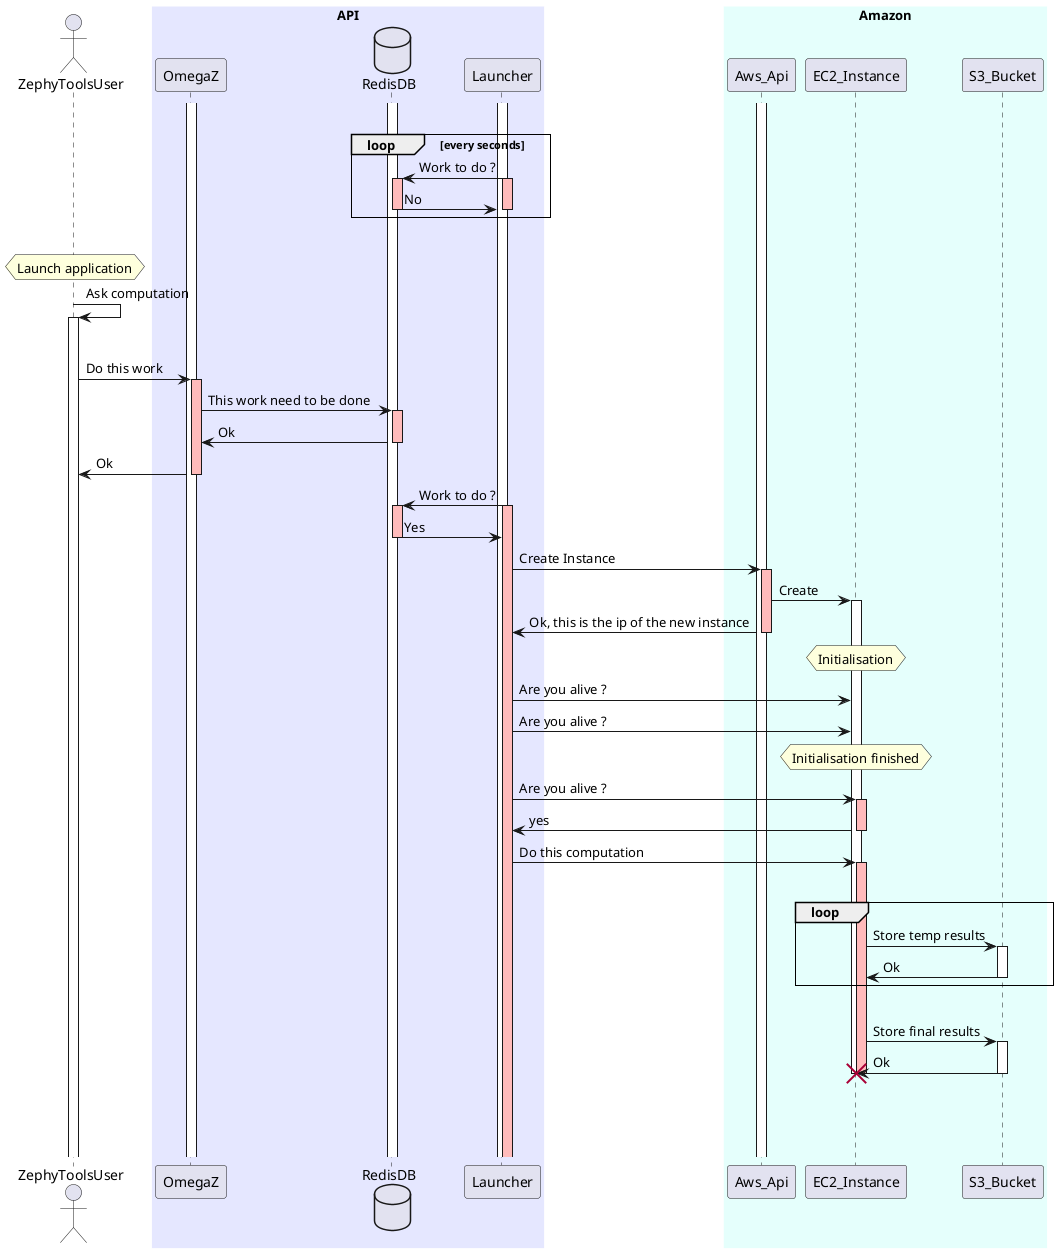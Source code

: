 @startuml
skinparam sequenceBoxBorderColor white
skinparam shadowing false
skinparam sequenceGroupBorderThickness 1


actor ZephyToolsUser
box "API" #e5e7ff
	participant OmegaZ
	database RedisDB
	participant Launcher
end box
box "Amazon" #e5fffc
	participant Aws_Api
	participant EC2_Instance
	participant S3_Bucket
end box

activate OmegaZ
activate Launcher
activate RedisDB
activate Aws_Api
|||
loop every seconds
  Launcher -> RedisDB: Work to do ?
  activate Launcher #FFBBBB
  activate RedisDB #FFBBBB
  RedisDB -> Launcher: No
  deactivate RedisDB
  deactivate Launcher
end loop
|||
hnote over ZephyToolsUser: Launch application
ZephyToolsUser -> ZephyToolsUser: Ask computation
activate ZephyToolsUser
|||
ZephyToolsUser -> OmegaZ: Do this work
activate OmegaZ #FFBBBB
OmegaZ -> RedisDB: This work need to be done
activate RedisDB #FFBBBB
RedisDB -> OmegaZ: Ok
deactivate RedisDB
OmegaZ -> ZephyToolsUser: Ok
deactivate OmegaZ

Launcher -> RedisDB: Work to do ?
activate Launcher #FFBBBB
activate RedisDB #FFBBBB
RedisDB -> Launcher: Yes
deactivate RedisDB
Launcher -> Aws_Api: Create Instance
activate Aws_Api #FFBBBB
Aws_Api -> EC2_Instance: Create
activate EC2_Instance
Aws_Api -> Launcher: Ok, this is the ip of the new instance
deactivate Aws_Api
hnote over EC2_Instance : Initialisation
Launcher -> EC2_Instance: Are you alive ?
Launcher -> EC2_Instance: Are you alive ?
hnote over EC2_Instance : Initialisation finished
Launcher -> EC2_Instance: Are you alive ?
activate EC2_Instance #FFBBBB
EC2_Instance -> Launcher: yes
deactivate EC2_Instance
Launcher -> EC2_Instance: Do this computation
activate EC2_Instance #FFBBBB
|||
loop
  EC2_Instance -> S3_Bucket: Store temp results
  activate S3_Bucket
  S3_Bucket -> EC2_Instance: Ok
  deactivate S3_Bucket
end loop
|||
EC2_Instance -> S3_Bucket: Store final results
activate S3_Bucket
S3_Bucket -> EC2_Instance: Ok
deactivate S3_Bucket
|||
deactivate EC2_Instance
|||
deactivate EC2_Instance
|||
destroy EC2_Instance
@enduml
